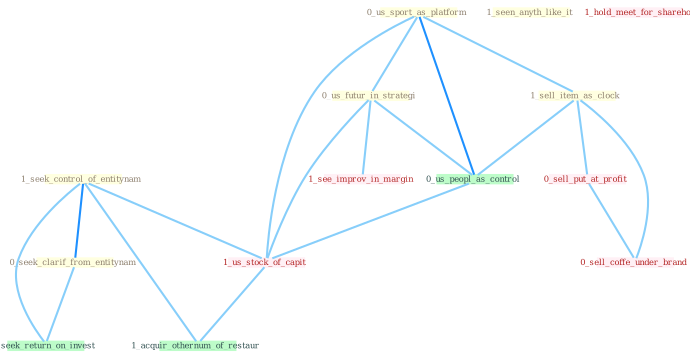 Graph G{ 
    node
    [shape=polygon,style=filled,width=.5,height=.06,color="#BDFCC9",fixedsize=true,fontsize=4,
    fontcolor="#2f4f4f"];
    {node
    [color="#ffffe0", fontcolor="#8b7d6b"] "1_seek_control_of_entitynam " "0_us_sport_as_platform " "1_sell_item_as_clock " "0_us_futur_in_strategi " "1_seen_anyth_like_it " "0_seek_clarif_from_entitynam "}
{node [color="#fff0f5", fontcolor="#b22222"] "0_sell_put_at_profit " "1_us_stock_of_capit " "1_see_improv_in_margin " "0_sell_coffe_under_brand " "1_hold_meet_for_sharehold "}
edge [color="#B0E2FF"];

	"1_seek_control_of_entitynam " -- "0_seek_clarif_from_entitynam " [w="2", color="#1e90ff" , len=0.8];
	"1_seek_control_of_entitynam " -- "0_seek_return_on_invest " [w="1", color="#87cefa" ];
	"1_seek_control_of_entitynam " -- "1_us_stock_of_capit " [w="1", color="#87cefa" ];
	"1_seek_control_of_entitynam " -- "1_acquir_othernum_of_restaur " [w="1", color="#87cefa" ];
	"0_us_sport_as_platform " -- "1_sell_item_as_clock " [w="1", color="#87cefa" ];
	"0_us_sport_as_platform " -- "0_us_futur_in_strategi " [w="1", color="#87cefa" ];
	"0_us_sport_as_platform " -- "0_us_peopl_as_control " [w="2", color="#1e90ff" , len=0.8];
	"0_us_sport_as_platform " -- "1_us_stock_of_capit " [w="1", color="#87cefa" ];
	"1_sell_item_as_clock " -- "0_us_peopl_as_control " [w="1", color="#87cefa" ];
	"1_sell_item_as_clock " -- "0_sell_put_at_profit " [w="1", color="#87cefa" ];
	"1_sell_item_as_clock " -- "0_sell_coffe_under_brand " [w="1", color="#87cefa" ];
	"0_us_futur_in_strategi " -- "0_us_peopl_as_control " [w="1", color="#87cefa" ];
	"0_us_futur_in_strategi " -- "1_us_stock_of_capit " [w="1", color="#87cefa" ];
	"0_us_futur_in_strategi " -- "1_see_improv_in_margin " [w="1", color="#87cefa" ];
	"0_seek_clarif_from_entitynam " -- "0_seek_return_on_invest " [w="1", color="#87cefa" ];
	"0_us_peopl_as_control " -- "1_us_stock_of_capit " [w="1", color="#87cefa" ];
	"0_sell_put_at_profit " -- "0_sell_coffe_under_brand " [w="1", color="#87cefa" ];
	"1_us_stock_of_capit " -- "1_acquir_othernum_of_restaur " [w="1", color="#87cefa" ];
}